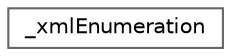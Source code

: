 digraph "Graphical Class Hierarchy"
{
 // LATEX_PDF_SIZE
  bgcolor="transparent";
  edge [fontname=Helvetica,fontsize=10,labelfontname=Helvetica,labelfontsize=10];
  node [fontname=Helvetica,fontsize=10,shape=box,height=0.2,width=0.4];
  rankdir="LR";
  Node0 [label="_xmlEnumeration",height=0.2,width=0.4,color="grey40", fillcolor="white", style="filled",URL="$struct__xml_enumeration.html",tooltip=" "];
}
